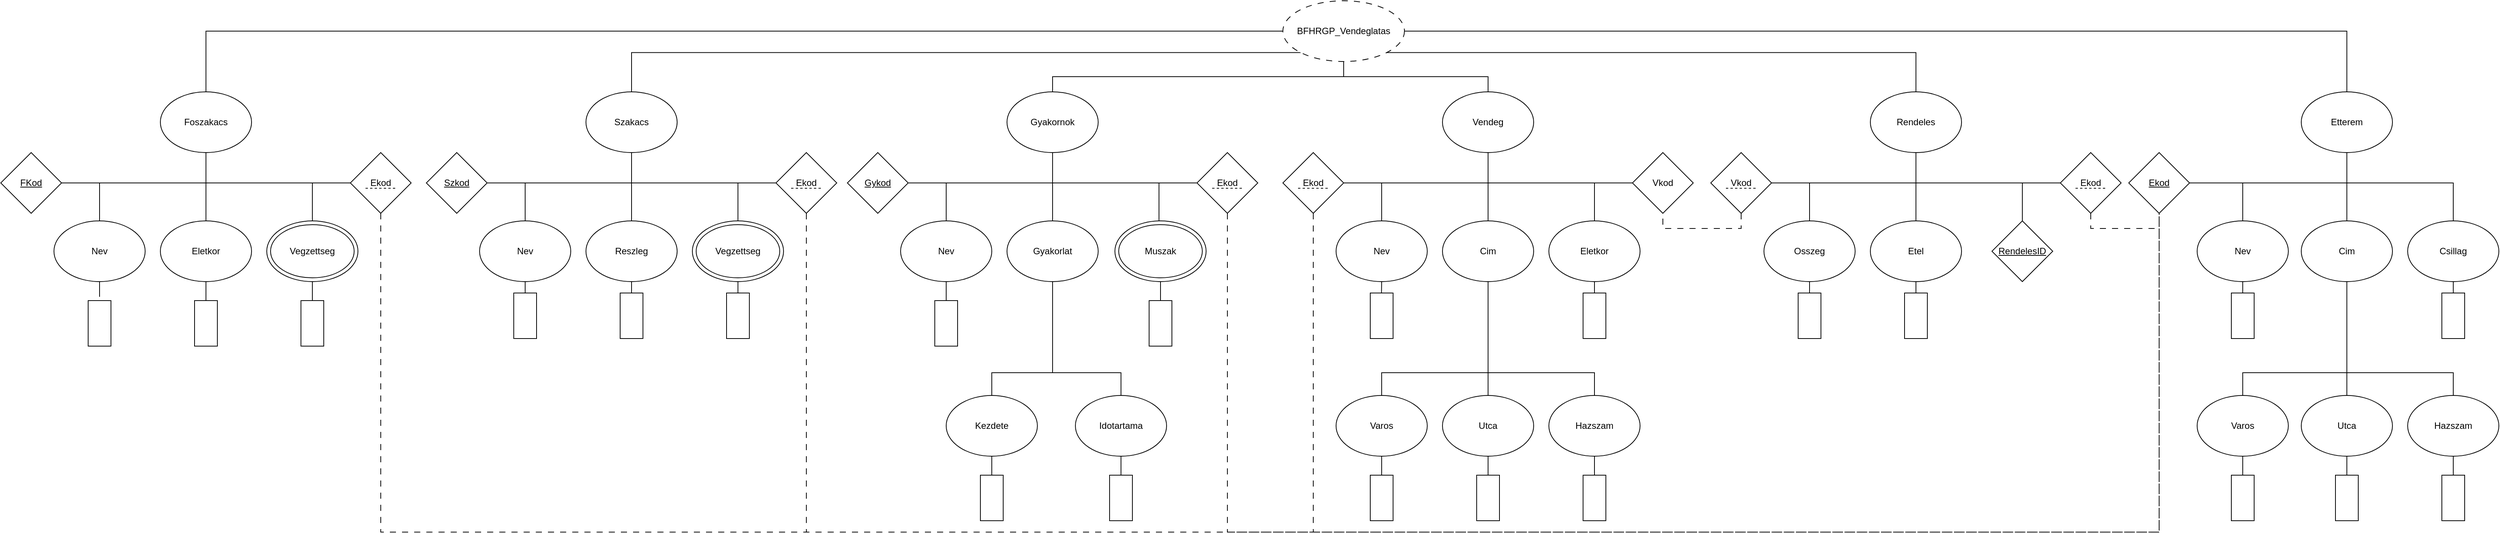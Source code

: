 <mxfile version="25.0.3">
  <diagram id="f2UXO2xLar-bVirUoMEp" name="1 oldal">
    <mxGraphModel dx="4841" dy="1733" grid="1" gridSize="10" guides="1" tooltips="1" connect="1" arrows="1" fold="1" page="1" pageScale="1" pageWidth="1654" pageHeight="1169" math="0" shadow="0">
      <root>
        <mxCell id="0" />
        <mxCell id="1" parent="0" />
        <mxCell id="OHI3aeWz9fbsmM-dwNHh-168" style="edgeStyle=orthogonalEdgeStyle;rounded=0;orthogonalLoop=1;jettySize=auto;html=1;exitX=0.5;exitY=1;exitDx=0;exitDy=0;endArrow=none;endFill=0;" edge="1" parent="1" source="d7mcfM8FSHpQIiMaC9-7-12" target="OHI3aeWz9fbsmM-dwNHh-163">
          <mxGeometry relative="1" as="geometry" />
        </mxCell>
        <mxCell id="d7mcfM8FSHpQIiMaC9-7-12" value="" style="ellipse;whiteSpace=wrap;html=1;" parent="1" vertex="1">
          <mxGeometry x="-590" y="310" width="120" height="80" as="geometry" />
        </mxCell>
        <mxCell id="OHI3aeWz9fbsmM-dwNHh-104" value="Vegzettseg" style="ellipse;whiteSpace=wrap;html=1;" vertex="1" parent="1">
          <mxGeometry x="-585" y="315" width="110" height="70" as="geometry" />
        </mxCell>
        <mxCell id="OHI3aeWz9fbsmM-dwNHh-6" style="edgeStyle=orthogonalEdgeStyle;rounded=0;orthogonalLoop=1;jettySize=auto;html=1;entryX=0.5;entryY=0;entryDx=0;entryDy=0;endArrow=none;endFill=0;exitX=0;exitY=0.5;exitDx=0;exitDy=0;" edge="1" parent="1" source="d7mcfM8FSHpQIiMaC9-7-1" target="d7mcfM8FSHpQIiMaC9-7-2">
          <mxGeometry relative="1" as="geometry">
            <mxPoint x="740" y="61" as="sourcePoint" />
          </mxGeometry>
        </mxCell>
        <mxCell id="OHI3aeWz9fbsmM-dwNHh-99" style="edgeStyle=orthogonalEdgeStyle;rounded=0;orthogonalLoop=1;jettySize=auto;html=1;exitX=0;exitY=1;exitDx=0;exitDy=0;entryX=0.5;entryY=0;entryDx=0;entryDy=0;endArrow=none;endFill=0;" edge="1" parent="1" source="d7mcfM8FSHpQIiMaC9-7-1" target="OHI3aeWz9fbsmM-dwNHh-35">
          <mxGeometry relative="1" as="geometry" />
        </mxCell>
        <mxCell id="OHI3aeWz9fbsmM-dwNHh-100" style="edgeStyle=orthogonalEdgeStyle;rounded=0;orthogonalLoop=1;jettySize=auto;html=1;exitX=0.5;exitY=1;exitDx=0;exitDy=0;entryX=0.5;entryY=0;entryDx=0;entryDy=0;endArrow=none;endFill=0;" edge="1" parent="1" source="d7mcfM8FSHpQIiMaC9-7-1" target="OHI3aeWz9fbsmM-dwNHh-48">
          <mxGeometry relative="1" as="geometry" />
        </mxCell>
        <mxCell id="OHI3aeWz9fbsmM-dwNHh-101" style="edgeStyle=orthogonalEdgeStyle;rounded=0;orthogonalLoop=1;jettySize=auto;html=1;exitX=0.5;exitY=1;exitDx=0;exitDy=0;entryX=0.5;entryY=0;entryDx=0;entryDy=0;endArrow=none;endFill=0;" edge="1" parent="1" source="d7mcfM8FSHpQIiMaC9-7-1" target="OHI3aeWz9fbsmM-dwNHh-66">
          <mxGeometry relative="1" as="geometry" />
        </mxCell>
        <mxCell id="OHI3aeWz9fbsmM-dwNHh-102" style="edgeStyle=orthogonalEdgeStyle;rounded=0;orthogonalLoop=1;jettySize=auto;html=1;exitX=1;exitY=1;exitDx=0;exitDy=0;entryX=0.5;entryY=0;entryDx=0;entryDy=0;endArrow=none;endFill=0;" edge="1" parent="1" source="d7mcfM8FSHpQIiMaC9-7-1" target="OHI3aeWz9fbsmM-dwNHh-82">
          <mxGeometry relative="1" as="geometry" />
        </mxCell>
        <mxCell id="OHI3aeWz9fbsmM-dwNHh-103" style="edgeStyle=orthogonalEdgeStyle;rounded=0;orthogonalLoop=1;jettySize=auto;html=1;exitX=1;exitY=0.5;exitDx=0;exitDy=0;entryX=0.5;entryY=0;entryDx=0;entryDy=0;endArrow=none;endFill=0;" edge="1" parent="1" source="d7mcfM8FSHpQIiMaC9-7-1" target="OHI3aeWz9fbsmM-dwNHh-13">
          <mxGeometry relative="1" as="geometry">
            <mxPoint x="2000" y="80" as="targetPoint" />
          </mxGeometry>
        </mxCell>
        <mxCell id="d7mcfM8FSHpQIiMaC9-7-1" value="BFHRGP_Vendeglatas" style="ellipse;whiteSpace=wrap;html=1;dashed=1;dashPattern=8 8;" parent="1" vertex="1">
          <mxGeometry x="747" y="20" width="160" height="80" as="geometry" />
        </mxCell>
        <mxCell id="OHI3aeWz9fbsmM-dwNHh-8" style="edgeStyle=orthogonalEdgeStyle;rounded=0;orthogonalLoop=1;jettySize=auto;html=1;exitX=0.5;exitY=1;exitDx=0;exitDy=0;entryX=1;entryY=0.5;entryDx=0;entryDy=0;endArrow=none;endFill=0;" edge="1" parent="1" source="d7mcfM8FSHpQIiMaC9-7-2" target="d7mcfM8FSHpQIiMaC9-7-9">
          <mxGeometry relative="1" as="geometry" />
        </mxCell>
        <mxCell id="OHI3aeWz9fbsmM-dwNHh-9" style="edgeStyle=orthogonalEdgeStyle;rounded=0;orthogonalLoop=1;jettySize=auto;html=1;exitX=0.5;exitY=1;exitDx=0;exitDy=0;entryX=0.5;entryY=0;entryDx=0;entryDy=0;endArrow=none;endFill=0;" edge="1" parent="1" source="d7mcfM8FSHpQIiMaC9-7-2" target="d7mcfM8FSHpQIiMaC9-7-10">
          <mxGeometry relative="1" as="geometry">
            <Array as="points">
              <mxPoint x="-670" y="260" />
              <mxPoint x="-810" y="260" />
            </Array>
          </mxGeometry>
        </mxCell>
        <mxCell id="OHI3aeWz9fbsmM-dwNHh-10" style="edgeStyle=orthogonalEdgeStyle;rounded=0;orthogonalLoop=1;jettySize=auto;html=1;exitX=0.5;exitY=1;exitDx=0;exitDy=0;entryX=0.5;entryY=0;entryDx=0;entryDy=0;endArrow=none;endFill=0;" edge="1" parent="1" source="d7mcfM8FSHpQIiMaC9-7-2" target="d7mcfM8FSHpQIiMaC9-7-11">
          <mxGeometry relative="1" as="geometry" />
        </mxCell>
        <mxCell id="OHI3aeWz9fbsmM-dwNHh-11" style="edgeStyle=orthogonalEdgeStyle;rounded=0;orthogonalLoop=1;jettySize=auto;html=1;exitX=0.5;exitY=1;exitDx=0;exitDy=0;entryX=0.5;entryY=0;entryDx=0;entryDy=0;endArrow=none;endFill=0;" edge="1" parent="1" source="d7mcfM8FSHpQIiMaC9-7-2" target="d7mcfM8FSHpQIiMaC9-7-12">
          <mxGeometry relative="1" as="geometry">
            <Array as="points">
              <mxPoint x="-670" y="260" />
              <mxPoint x="-530" y="260" />
            </Array>
          </mxGeometry>
        </mxCell>
        <mxCell id="OHI3aeWz9fbsmM-dwNHh-12" style="edgeStyle=orthogonalEdgeStyle;rounded=0;orthogonalLoop=1;jettySize=auto;html=1;exitX=0.5;exitY=1;exitDx=0;exitDy=0;entryX=0;entryY=0.5;entryDx=0;entryDy=0;endArrow=none;endFill=0;" edge="1" parent="1" source="d7mcfM8FSHpQIiMaC9-7-2" target="OHI3aeWz9fbsmM-dwNHh-4">
          <mxGeometry relative="1" as="geometry" />
        </mxCell>
        <mxCell id="d7mcfM8FSHpQIiMaC9-7-2" value="Foszakacs" style="ellipse;whiteSpace=wrap;html=1;" parent="1" vertex="1">
          <mxGeometry x="-730" y="140" width="120" height="80" as="geometry" />
        </mxCell>
        <mxCell id="d7mcfM8FSHpQIiMaC9-7-9" value="FKod" style="rhombus;whiteSpace=wrap;html=1;fontStyle=4" parent="1" vertex="1">
          <mxGeometry x="-940" y="220" width="80" height="80" as="geometry" />
        </mxCell>
        <mxCell id="OHI3aeWz9fbsmM-dwNHh-166" style="edgeStyle=orthogonalEdgeStyle;rounded=0;orthogonalLoop=1;jettySize=auto;html=1;exitX=0.5;exitY=1;exitDx=0;exitDy=0;endArrow=none;endFill=0;" edge="1" parent="1" source="d7mcfM8FSHpQIiMaC9-7-10">
          <mxGeometry relative="1" as="geometry">
            <mxPoint x="-810" y="410" as="targetPoint" />
          </mxGeometry>
        </mxCell>
        <mxCell id="d7mcfM8FSHpQIiMaC9-7-10" value="Nev" style="ellipse;whiteSpace=wrap;html=1;" parent="1" vertex="1">
          <mxGeometry x="-870" y="310" width="120" height="80" as="geometry" />
        </mxCell>
        <mxCell id="OHI3aeWz9fbsmM-dwNHh-167" style="edgeStyle=orthogonalEdgeStyle;rounded=0;orthogonalLoop=1;jettySize=auto;html=1;exitX=0.5;exitY=1;exitDx=0;exitDy=0;entryX=1;entryY=0.5;entryDx=0;entryDy=0;endArrow=none;endFill=0;" edge="1" parent="1" source="d7mcfM8FSHpQIiMaC9-7-11" target="OHI3aeWz9fbsmM-dwNHh-164">
          <mxGeometry relative="1" as="geometry" />
        </mxCell>
        <mxCell id="d7mcfM8FSHpQIiMaC9-7-11" value="Eletkor" style="ellipse;whiteSpace=wrap;html=1;" parent="1" vertex="1">
          <mxGeometry x="-730" y="310" width="120" height="80" as="geometry" />
        </mxCell>
        <mxCell id="OHI3aeWz9fbsmM-dwNHh-117" style="edgeStyle=orthogonalEdgeStyle;rounded=0;orthogonalLoop=1;jettySize=auto;html=1;exitX=0.5;exitY=1;exitDx=0;exitDy=0;entryX=0.5;entryY=1;entryDx=0;entryDy=0;dashed=1;dashPattern=8 8;endArrow=none;endFill=0;" edge="1" parent="1" source="OHI3aeWz9fbsmM-dwNHh-4" target="OHI3aeWz9fbsmM-dwNHh-14">
          <mxGeometry relative="1" as="geometry">
            <Array as="points">
              <mxPoint x="-440" y="720" />
              <mxPoint x="1900" y="720" />
            </Array>
          </mxGeometry>
        </mxCell>
        <mxCell id="OHI3aeWz9fbsmM-dwNHh-4" value="Ekod" style="rhombus;whiteSpace=wrap;html=1;fontStyle=0" vertex="1" parent="1">
          <mxGeometry x="-480" y="220" width="80" height="80" as="geometry" />
        </mxCell>
        <mxCell id="OHI3aeWz9fbsmM-dwNHh-5" value="" style="endArrow=none;dashed=1;html=1;rounded=0;" edge="1" parent="1">
          <mxGeometry width="50" height="50" relative="1" as="geometry">
            <mxPoint x="-460" y="267" as="sourcePoint" />
            <mxPoint x="-420" y="267" as="targetPoint" />
          </mxGeometry>
        </mxCell>
        <mxCell id="OHI3aeWz9fbsmM-dwNHh-21" style="edgeStyle=orthogonalEdgeStyle;rounded=0;orthogonalLoop=1;jettySize=auto;html=1;exitX=0.5;exitY=1;exitDx=0;exitDy=0;entryX=0.5;entryY=0;entryDx=0;entryDy=0;endArrow=none;endFill=0;" edge="1" parent="1" source="OHI3aeWz9fbsmM-dwNHh-13" target="OHI3aeWz9fbsmM-dwNHh-15">
          <mxGeometry relative="1" as="geometry">
            <Array as="points">
              <mxPoint x="2147" y="260" />
              <mxPoint x="2010" y="260" />
            </Array>
          </mxGeometry>
        </mxCell>
        <mxCell id="OHI3aeWz9fbsmM-dwNHh-22" style="edgeStyle=orthogonalEdgeStyle;rounded=0;orthogonalLoop=1;jettySize=auto;html=1;exitX=0.5;exitY=1;exitDx=0;exitDy=0;entryX=0.5;entryY=0;entryDx=0;entryDy=0;endArrow=none;endFill=0;" edge="1" parent="1" source="OHI3aeWz9fbsmM-dwNHh-13" target="OHI3aeWz9fbsmM-dwNHh-16">
          <mxGeometry relative="1" as="geometry" />
        </mxCell>
        <mxCell id="OHI3aeWz9fbsmM-dwNHh-23" style="edgeStyle=orthogonalEdgeStyle;rounded=0;orthogonalLoop=1;jettySize=auto;html=1;exitX=0.5;exitY=1;exitDx=0;exitDy=0;entryX=0.5;entryY=0;entryDx=0;entryDy=0;endArrow=none;endFill=0;" edge="1" parent="1" source="OHI3aeWz9fbsmM-dwNHh-13" target="OHI3aeWz9fbsmM-dwNHh-20">
          <mxGeometry relative="1" as="geometry">
            <Array as="points">
              <mxPoint x="2147" y="260" />
              <mxPoint x="2287" y="260" />
            </Array>
          </mxGeometry>
        </mxCell>
        <mxCell id="OHI3aeWz9fbsmM-dwNHh-24" style="edgeStyle=orthogonalEdgeStyle;rounded=0;orthogonalLoop=1;jettySize=auto;html=1;exitX=0.5;exitY=1;exitDx=0;exitDy=0;entryX=1;entryY=0.5;entryDx=0;entryDy=0;endArrow=none;endFill=0;" edge="1" parent="1" source="OHI3aeWz9fbsmM-dwNHh-13" target="OHI3aeWz9fbsmM-dwNHh-14">
          <mxGeometry relative="1" as="geometry" />
        </mxCell>
        <mxCell id="OHI3aeWz9fbsmM-dwNHh-13" value="Etterem" style="ellipse;whiteSpace=wrap;html=1;" vertex="1" parent="1">
          <mxGeometry x="2087" y="140" width="120" height="80" as="geometry" />
        </mxCell>
        <mxCell id="OHI3aeWz9fbsmM-dwNHh-14" value="&lt;u&gt;Ekod&lt;/u&gt;" style="rhombus;whiteSpace=wrap;html=1;fontStyle=0" vertex="1" parent="1">
          <mxGeometry x="1860" y="220" width="80" height="80" as="geometry" />
        </mxCell>
        <mxCell id="OHI3aeWz9fbsmM-dwNHh-127" style="edgeStyle=orthogonalEdgeStyle;rounded=0;orthogonalLoop=1;jettySize=auto;html=1;exitX=0.5;exitY=1;exitDx=0;exitDy=0;entryX=1;entryY=0.5;entryDx=0;entryDy=0;endArrow=none;endFill=0;" edge="1" parent="1" source="OHI3aeWz9fbsmM-dwNHh-15" target="OHI3aeWz9fbsmM-dwNHh-122">
          <mxGeometry relative="1" as="geometry" />
        </mxCell>
        <mxCell id="OHI3aeWz9fbsmM-dwNHh-15" value="Nev" style="ellipse;whiteSpace=wrap;html=1;" vertex="1" parent="1">
          <mxGeometry x="1950" y="310" width="120" height="80" as="geometry" />
        </mxCell>
        <mxCell id="OHI3aeWz9fbsmM-dwNHh-26" style="edgeStyle=orthogonalEdgeStyle;rounded=0;orthogonalLoop=1;jettySize=auto;html=1;exitX=0.5;exitY=1;exitDx=0;exitDy=0;entryX=0.5;entryY=0;entryDx=0;entryDy=0;endArrow=none;endFill=0;" edge="1" parent="1" source="OHI3aeWz9fbsmM-dwNHh-16" target="OHI3aeWz9fbsmM-dwNHh-17">
          <mxGeometry relative="1" as="geometry">
            <mxPoint x="2147" y="445" as="sourcePoint" />
            <Array as="points">
              <mxPoint x="2147" y="510" />
              <mxPoint x="2010" y="510" />
            </Array>
          </mxGeometry>
        </mxCell>
        <mxCell id="OHI3aeWz9fbsmM-dwNHh-27" style="edgeStyle=orthogonalEdgeStyle;rounded=0;orthogonalLoop=1;jettySize=auto;html=1;exitX=0.5;exitY=1;exitDx=0;exitDy=0;entryX=0.5;entryY=0;entryDx=0;entryDy=0;endArrow=none;endFill=0;" edge="1" parent="1" source="OHI3aeWz9fbsmM-dwNHh-16" target="OHI3aeWz9fbsmM-dwNHh-19">
          <mxGeometry relative="1" as="geometry">
            <mxPoint x="2147" y="445" as="sourcePoint" />
          </mxGeometry>
        </mxCell>
        <mxCell id="OHI3aeWz9fbsmM-dwNHh-28" style="edgeStyle=orthogonalEdgeStyle;rounded=0;orthogonalLoop=1;jettySize=auto;html=1;entryX=0.5;entryY=0;entryDx=0;entryDy=0;endArrow=none;endFill=0;exitX=0.5;exitY=1;exitDx=0;exitDy=0;" edge="1" parent="1" source="OHI3aeWz9fbsmM-dwNHh-16" target="OHI3aeWz9fbsmM-dwNHh-18">
          <mxGeometry relative="1" as="geometry">
            <mxPoint x="2190" y="430" as="sourcePoint" />
            <Array as="points">
              <mxPoint x="2147" y="510" />
              <mxPoint x="2287" y="510" />
            </Array>
          </mxGeometry>
        </mxCell>
        <mxCell id="OHI3aeWz9fbsmM-dwNHh-16" value="Cim" style="ellipse;whiteSpace=wrap;html=1;" vertex="1" parent="1">
          <mxGeometry x="2087" y="310" width="120" height="80" as="geometry" />
        </mxCell>
        <mxCell id="OHI3aeWz9fbsmM-dwNHh-129" style="edgeStyle=orthogonalEdgeStyle;rounded=0;orthogonalLoop=1;jettySize=auto;html=1;exitX=0.5;exitY=1;exitDx=0;exitDy=0;entryX=1;entryY=0.5;entryDx=0;entryDy=0;endArrow=none;endFill=0;" edge="1" parent="1" source="OHI3aeWz9fbsmM-dwNHh-17" target="OHI3aeWz9fbsmM-dwNHh-123">
          <mxGeometry relative="1" as="geometry" />
        </mxCell>
        <mxCell id="OHI3aeWz9fbsmM-dwNHh-17" value="Varos" style="ellipse;whiteSpace=wrap;html=1;" vertex="1" parent="1">
          <mxGeometry x="1950" y="540" width="120" height="80" as="geometry" />
        </mxCell>
        <mxCell id="OHI3aeWz9fbsmM-dwNHh-131" style="edgeStyle=orthogonalEdgeStyle;rounded=0;orthogonalLoop=1;jettySize=auto;html=1;exitX=0.5;exitY=1;exitDx=0;exitDy=0;entryX=1;entryY=0.5;entryDx=0;entryDy=0;endArrow=none;endFill=0;" edge="1" parent="1" source="OHI3aeWz9fbsmM-dwNHh-18" target="OHI3aeWz9fbsmM-dwNHh-125">
          <mxGeometry relative="1" as="geometry" />
        </mxCell>
        <mxCell id="OHI3aeWz9fbsmM-dwNHh-18" value="Hazszam" style="ellipse;whiteSpace=wrap;html=1;" vertex="1" parent="1">
          <mxGeometry x="2227" y="540" width="120" height="80" as="geometry" />
        </mxCell>
        <mxCell id="OHI3aeWz9fbsmM-dwNHh-130" style="edgeStyle=orthogonalEdgeStyle;rounded=0;orthogonalLoop=1;jettySize=auto;html=1;exitX=0.5;exitY=1;exitDx=0;exitDy=0;entryX=1;entryY=0.5;entryDx=0;entryDy=0;endArrow=none;endFill=0;" edge="1" parent="1" source="OHI3aeWz9fbsmM-dwNHh-19" target="OHI3aeWz9fbsmM-dwNHh-124">
          <mxGeometry relative="1" as="geometry" />
        </mxCell>
        <mxCell id="OHI3aeWz9fbsmM-dwNHh-19" value="Utca" style="ellipse;whiteSpace=wrap;html=1;" vertex="1" parent="1">
          <mxGeometry x="2087" y="540" width="120" height="80" as="geometry" />
        </mxCell>
        <mxCell id="OHI3aeWz9fbsmM-dwNHh-128" style="edgeStyle=orthogonalEdgeStyle;rounded=0;orthogonalLoop=1;jettySize=auto;html=1;exitX=0.5;exitY=1;exitDx=0;exitDy=0;entryX=1;entryY=0.5;entryDx=0;entryDy=0;endArrow=none;endFill=0;" edge="1" parent="1" source="OHI3aeWz9fbsmM-dwNHh-20" target="OHI3aeWz9fbsmM-dwNHh-126">
          <mxGeometry relative="1" as="geometry" />
        </mxCell>
        <mxCell id="OHI3aeWz9fbsmM-dwNHh-20" value="Csillag" style="ellipse;whiteSpace=wrap;html=1;" vertex="1" parent="1">
          <mxGeometry x="2227" y="310" width="120" height="80" as="geometry" />
        </mxCell>
        <mxCell id="OHI3aeWz9fbsmM-dwNHh-30" style="edgeStyle=orthogonalEdgeStyle;rounded=0;orthogonalLoop=1;jettySize=auto;html=1;exitX=0.5;exitY=1;exitDx=0;exitDy=0;entryX=1;entryY=0.5;entryDx=0;entryDy=0;endArrow=none;endFill=0;" edge="1" parent="1" source="OHI3aeWz9fbsmM-dwNHh-35" target="OHI3aeWz9fbsmM-dwNHh-36">
          <mxGeometry relative="1" as="geometry" />
        </mxCell>
        <mxCell id="OHI3aeWz9fbsmM-dwNHh-31" style="edgeStyle=orthogonalEdgeStyle;rounded=0;orthogonalLoop=1;jettySize=auto;html=1;exitX=0.5;exitY=1;exitDx=0;exitDy=0;entryX=0.5;entryY=0;entryDx=0;entryDy=0;endArrow=none;endFill=0;" edge="1" parent="1" source="OHI3aeWz9fbsmM-dwNHh-35" target="OHI3aeWz9fbsmM-dwNHh-37">
          <mxGeometry relative="1" as="geometry">
            <Array as="points">
              <mxPoint x="-110" y="260" />
              <mxPoint x="-250" y="260" />
            </Array>
          </mxGeometry>
        </mxCell>
        <mxCell id="OHI3aeWz9fbsmM-dwNHh-32" style="edgeStyle=orthogonalEdgeStyle;rounded=0;orthogonalLoop=1;jettySize=auto;html=1;exitX=0.5;exitY=1;exitDx=0;exitDy=0;entryX=0.5;entryY=0;entryDx=0;entryDy=0;endArrow=none;endFill=0;" edge="1" parent="1" source="OHI3aeWz9fbsmM-dwNHh-35" target="OHI3aeWz9fbsmM-dwNHh-38">
          <mxGeometry relative="1" as="geometry" />
        </mxCell>
        <mxCell id="OHI3aeWz9fbsmM-dwNHh-33" style="edgeStyle=orthogonalEdgeStyle;rounded=0;orthogonalLoop=1;jettySize=auto;html=1;exitX=0.5;exitY=1;exitDx=0;exitDy=0;entryX=0.5;entryY=0;entryDx=0;entryDy=0;endArrow=none;endFill=0;" edge="1" parent="1" source="OHI3aeWz9fbsmM-dwNHh-35">
          <mxGeometry relative="1" as="geometry">
            <Array as="points">
              <mxPoint x="-110" y="260" />
              <mxPoint x="30" y="260" />
            </Array>
            <mxPoint x="30" y="310" as="targetPoint" />
          </mxGeometry>
        </mxCell>
        <mxCell id="OHI3aeWz9fbsmM-dwNHh-34" style="edgeStyle=orthogonalEdgeStyle;rounded=0;orthogonalLoop=1;jettySize=auto;html=1;exitX=0.5;exitY=1;exitDx=0;exitDy=0;entryX=0;entryY=0.5;entryDx=0;entryDy=0;endArrow=none;endFill=0;" edge="1" parent="1" source="OHI3aeWz9fbsmM-dwNHh-35" target="OHI3aeWz9fbsmM-dwNHh-40">
          <mxGeometry relative="1" as="geometry" />
        </mxCell>
        <mxCell id="OHI3aeWz9fbsmM-dwNHh-35" value="Szakacs" style="ellipse;whiteSpace=wrap;html=1;" vertex="1" parent="1">
          <mxGeometry x="-170" y="140" width="120" height="80" as="geometry" />
        </mxCell>
        <mxCell id="OHI3aeWz9fbsmM-dwNHh-36" value="Szkod" style="rhombus;whiteSpace=wrap;html=1;fontStyle=4" vertex="1" parent="1">
          <mxGeometry x="-380" y="220" width="80" height="80" as="geometry" />
        </mxCell>
        <mxCell id="OHI3aeWz9fbsmM-dwNHh-161" style="edgeStyle=orthogonalEdgeStyle;rounded=0;orthogonalLoop=1;jettySize=auto;html=1;exitX=0.5;exitY=1;exitDx=0;exitDy=0;entryX=1;entryY=0.5;entryDx=0;entryDy=0;endArrow=none;endFill=0;" edge="1" parent="1" source="OHI3aeWz9fbsmM-dwNHh-37" target="OHI3aeWz9fbsmM-dwNHh-159">
          <mxGeometry relative="1" as="geometry" />
        </mxCell>
        <mxCell id="OHI3aeWz9fbsmM-dwNHh-37" value="Nev" style="ellipse;whiteSpace=wrap;html=1;" vertex="1" parent="1">
          <mxGeometry x="-310" y="310" width="120" height="80" as="geometry" />
        </mxCell>
        <mxCell id="OHI3aeWz9fbsmM-dwNHh-160" style="edgeStyle=orthogonalEdgeStyle;rounded=0;orthogonalLoop=1;jettySize=auto;html=1;exitX=0.5;exitY=1;exitDx=0;exitDy=0;entryX=1;entryY=0.5;entryDx=0;entryDy=0;endArrow=none;endFill=0;" edge="1" parent="1" source="OHI3aeWz9fbsmM-dwNHh-38" target="OHI3aeWz9fbsmM-dwNHh-158">
          <mxGeometry relative="1" as="geometry" />
        </mxCell>
        <mxCell id="OHI3aeWz9fbsmM-dwNHh-38" value="Reszleg" style="ellipse;whiteSpace=wrap;html=1;" vertex="1" parent="1">
          <mxGeometry x="-170" y="310" width="120" height="80" as="geometry" />
        </mxCell>
        <mxCell id="OHI3aeWz9fbsmM-dwNHh-118" style="edgeStyle=orthogonalEdgeStyle;rounded=0;orthogonalLoop=1;jettySize=auto;html=1;exitX=0.5;exitY=1;exitDx=0;exitDy=0;entryX=0.5;entryY=1;entryDx=0;entryDy=0;dashed=1;dashPattern=8 8;endArrow=none;endFill=0;" edge="1" parent="1" source="OHI3aeWz9fbsmM-dwNHh-40" target="OHI3aeWz9fbsmM-dwNHh-14">
          <mxGeometry relative="1" as="geometry">
            <Array as="points">
              <mxPoint x="120" y="720" />
              <mxPoint x="1900" y="720" />
            </Array>
          </mxGeometry>
        </mxCell>
        <mxCell id="OHI3aeWz9fbsmM-dwNHh-40" value="Ekod" style="rhombus;whiteSpace=wrap;html=1;fontStyle=0" vertex="1" parent="1">
          <mxGeometry x="80" y="220" width="80" height="80" as="geometry" />
        </mxCell>
        <mxCell id="OHI3aeWz9fbsmM-dwNHh-41" value="" style="endArrow=none;dashed=1;html=1;rounded=0;" edge="1" parent="1">
          <mxGeometry width="50" height="50" relative="1" as="geometry">
            <mxPoint x="100" y="267" as="sourcePoint" />
            <mxPoint x="140" y="267" as="targetPoint" />
          </mxGeometry>
        </mxCell>
        <mxCell id="OHI3aeWz9fbsmM-dwNHh-43" style="edgeStyle=orthogonalEdgeStyle;rounded=0;orthogonalLoop=1;jettySize=auto;html=1;exitX=0.5;exitY=1;exitDx=0;exitDy=0;entryX=1;entryY=0.5;entryDx=0;entryDy=0;endArrow=none;endFill=0;" edge="1" parent="1" source="OHI3aeWz9fbsmM-dwNHh-48" target="OHI3aeWz9fbsmM-dwNHh-49">
          <mxGeometry relative="1" as="geometry" />
        </mxCell>
        <mxCell id="OHI3aeWz9fbsmM-dwNHh-44" style="edgeStyle=orthogonalEdgeStyle;rounded=0;orthogonalLoop=1;jettySize=auto;html=1;exitX=0.5;exitY=1;exitDx=0;exitDy=0;entryX=0.5;entryY=0;entryDx=0;entryDy=0;endArrow=none;endFill=0;" edge="1" parent="1" source="OHI3aeWz9fbsmM-dwNHh-48" target="OHI3aeWz9fbsmM-dwNHh-50">
          <mxGeometry relative="1" as="geometry">
            <Array as="points">
              <mxPoint x="444" y="260" />
              <mxPoint x="304" y="260" />
            </Array>
          </mxGeometry>
        </mxCell>
        <mxCell id="OHI3aeWz9fbsmM-dwNHh-45" style="edgeStyle=orthogonalEdgeStyle;rounded=0;orthogonalLoop=1;jettySize=auto;html=1;exitX=0.5;exitY=1;exitDx=0;exitDy=0;entryX=0.5;entryY=0;entryDx=0;entryDy=0;endArrow=none;endFill=0;" edge="1" parent="1" source="OHI3aeWz9fbsmM-dwNHh-48" target="OHI3aeWz9fbsmM-dwNHh-51">
          <mxGeometry relative="1" as="geometry" />
        </mxCell>
        <mxCell id="OHI3aeWz9fbsmM-dwNHh-46" style="edgeStyle=orthogonalEdgeStyle;rounded=0;orthogonalLoop=1;jettySize=auto;html=1;exitX=0.5;exitY=1;exitDx=0;exitDy=0;entryX=0.5;entryY=0;entryDx=0;entryDy=0;endArrow=none;endFill=0;" edge="1" parent="1" source="OHI3aeWz9fbsmM-dwNHh-48" target="OHI3aeWz9fbsmM-dwNHh-107">
          <mxGeometry relative="1" as="geometry">
            <Array as="points">
              <mxPoint x="444" y="260" />
              <mxPoint x="584" y="260" />
              <mxPoint x="584" y="310" />
            </Array>
            <mxPoint x="584" y="310" as="targetPoint" />
          </mxGeometry>
        </mxCell>
        <mxCell id="OHI3aeWz9fbsmM-dwNHh-47" style="edgeStyle=orthogonalEdgeStyle;rounded=0;orthogonalLoop=1;jettySize=auto;html=1;exitX=0.5;exitY=1;exitDx=0;exitDy=0;entryX=0;entryY=0.5;entryDx=0;entryDy=0;endArrow=none;endFill=0;" edge="1" parent="1" source="OHI3aeWz9fbsmM-dwNHh-48" target="OHI3aeWz9fbsmM-dwNHh-53">
          <mxGeometry relative="1" as="geometry" />
        </mxCell>
        <mxCell id="OHI3aeWz9fbsmM-dwNHh-48" value="Gyakornok" style="ellipse;whiteSpace=wrap;html=1;" vertex="1" parent="1">
          <mxGeometry x="384" y="140" width="120" height="80" as="geometry" />
        </mxCell>
        <mxCell id="OHI3aeWz9fbsmM-dwNHh-49" value="Gykod" style="rhombus;whiteSpace=wrap;html=1;fontStyle=4" vertex="1" parent="1">
          <mxGeometry x="174" y="220" width="80" height="80" as="geometry" />
        </mxCell>
        <mxCell id="OHI3aeWz9fbsmM-dwNHh-156" style="edgeStyle=orthogonalEdgeStyle;rounded=0;orthogonalLoop=1;jettySize=auto;html=1;exitX=0.5;exitY=1;exitDx=0;exitDy=0;entryX=1;entryY=0.5;entryDx=0;entryDy=0;endArrow=none;endFill=0;" edge="1" parent="1" source="OHI3aeWz9fbsmM-dwNHh-50" target="OHI3aeWz9fbsmM-dwNHh-150">
          <mxGeometry relative="1" as="geometry" />
        </mxCell>
        <mxCell id="OHI3aeWz9fbsmM-dwNHh-50" value="Nev" style="ellipse;whiteSpace=wrap;html=1;" vertex="1" parent="1">
          <mxGeometry x="244" y="310" width="120" height="80" as="geometry" />
        </mxCell>
        <mxCell id="OHI3aeWz9fbsmM-dwNHh-58" style="edgeStyle=orthogonalEdgeStyle;rounded=0;orthogonalLoop=1;jettySize=auto;html=1;exitX=0.5;exitY=1;exitDx=0;exitDy=0;entryX=0.5;entryY=0;entryDx=0;entryDy=0;endArrow=none;endFill=0;" edge="1" parent="1" source="OHI3aeWz9fbsmM-dwNHh-51" target="OHI3aeWz9fbsmM-dwNHh-55">
          <mxGeometry relative="1" as="geometry">
            <Array as="points">
              <mxPoint x="444" y="510" />
              <mxPoint x="364" y="510" />
            </Array>
          </mxGeometry>
        </mxCell>
        <mxCell id="OHI3aeWz9fbsmM-dwNHh-59" style="edgeStyle=orthogonalEdgeStyle;rounded=0;orthogonalLoop=1;jettySize=auto;html=1;exitX=0.5;exitY=1;exitDx=0;exitDy=0;entryX=0.5;entryY=0;entryDx=0;entryDy=0;endArrow=none;endFill=0;" edge="1" parent="1" source="OHI3aeWz9fbsmM-dwNHh-51" target="OHI3aeWz9fbsmM-dwNHh-57">
          <mxGeometry relative="1" as="geometry">
            <Array as="points">
              <mxPoint x="444" y="510" />
              <mxPoint x="534" y="510" />
            </Array>
          </mxGeometry>
        </mxCell>
        <mxCell id="OHI3aeWz9fbsmM-dwNHh-51" value="Gyakorlat" style="ellipse;whiteSpace=wrap;html=1;" vertex="1" parent="1">
          <mxGeometry x="384" y="310" width="120" height="80" as="geometry" />
        </mxCell>
        <mxCell id="OHI3aeWz9fbsmM-dwNHh-119" style="edgeStyle=orthogonalEdgeStyle;rounded=0;orthogonalLoop=1;jettySize=auto;html=1;exitX=0.5;exitY=1;exitDx=0;exitDy=0;dashed=1;dashPattern=8 8;endArrow=none;endFill=0;entryX=0.5;entryY=1;entryDx=0;entryDy=0;" edge="1" parent="1" source="OHI3aeWz9fbsmM-dwNHh-53" target="OHI3aeWz9fbsmM-dwNHh-14">
          <mxGeometry relative="1" as="geometry">
            <mxPoint x="1900" y="300" as="targetPoint" />
            <Array as="points">
              <mxPoint x="674" y="720" />
              <mxPoint x="1900" y="720" />
            </Array>
          </mxGeometry>
        </mxCell>
        <mxCell id="OHI3aeWz9fbsmM-dwNHh-53" value="Ekod" style="rhombus;whiteSpace=wrap;html=1;fontStyle=0" vertex="1" parent="1">
          <mxGeometry x="634" y="220" width="80" height="80" as="geometry" />
        </mxCell>
        <mxCell id="OHI3aeWz9fbsmM-dwNHh-54" value="" style="endArrow=none;dashed=1;html=1;rounded=0;" edge="1" parent="1">
          <mxGeometry width="50" height="50" relative="1" as="geometry">
            <mxPoint x="654" y="267" as="sourcePoint" />
            <mxPoint x="694" y="267" as="targetPoint" />
          </mxGeometry>
        </mxCell>
        <mxCell id="OHI3aeWz9fbsmM-dwNHh-153" style="edgeStyle=orthogonalEdgeStyle;rounded=0;orthogonalLoop=1;jettySize=auto;html=1;exitX=0.5;exitY=1;exitDx=0;exitDy=0;entryX=1;entryY=0.5;entryDx=0;entryDy=0;endArrow=none;endFill=0;" edge="1" parent="1" source="OHI3aeWz9fbsmM-dwNHh-55" target="OHI3aeWz9fbsmM-dwNHh-151">
          <mxGeometry relative="1" as="geometry" />
        </mxCell>
        <mxCell id="OHI3aeWz9fbsmM-dwNHh-55" value="Kezdete" style="ellipse;whiteSpace=wrap;html=1;" vertex="1" parent="1">
          <mxGeometry x="304" y="540" width="120" height="80" as="geometry" />
        </mxCell>
        <mxCell id="OHI3aeWz9fbsmM-dwNHh-154" style="edgeStyle=orthogonalEdgeStyle;rounded=0;orthogonalLoop=1;jettySize=auto;html=1;exitX=0.5;exitY=1;exitDx=0;exitDy=0;entryX=1;entryY=0.5;entryDx=0;entryDy=0;endArrow=none;endFill=0;" edge="1" parent="1" source="OHI3aeWz9fbsmM-dwNHh-57" target="OHI3aeWz9fbsmM-dwNHh-152">
          <mxGeometry relative="1" as="geometry" />
        </mxCell>
        <mxCell id="OHI3aeWz9fbsmM-dwNHh-57" value="Idotartama" style="ellipse;whiteSpace=wrap;html=1;" vertex="1" parent="1">
          <mxGeometry x="474" y="540" width="120" height="80" as="geometry" />
        </mxCell>
        <mxCell id="OHI3aeWz9fbsmM-dwNHh-61" style="edgeStyle=orthogonalEdgeStyle;rounded=0;orthogonalLoop=1;jettySize=auto;html=1;exitX=0.5;exitY=1;exitDx=0;exitDy=0;entryX=1;entryY=0.5;entryDx=0;entryDy=0;endArrow=none;endFill=0;" edge="1" parent="1" source="OHI3aeWz9fbsmM-dwNHh-66">
          <mxGeometry relative="1" as="geometry">
            <mxPoint x="827" y="260" as="targetPoint" />
            <Array as="points">
              <mxPoint x="1017" y="260" />
            </Array>
          </mxGeometry>
        </mxCell>
        <mxCell id="OHI3aeWz9fbsmM-dwNHh-62" style="edgeStyle=orthogonalEdgeStyle;rounded=0;orthogonalLoop=1;jettySize=auto;html=1;exitX=0.5;exitY=1;exitDx=0;exitDy=0;entryX=0.5;entryY=0;entryDx=0;entryDy=0;endArrow=none;endFill=0;" edge="1" parent="1" source="OHI3aeWz9fbsmM-dwNHh-66" target="OHI3aeWz9fbsmM-dwNHh-68">
          <mxGeometry relative="1" as="geometry">
            <Array as="points">
              <mxPoint x="1017" y="260" />
              <mxPoint x="877" y="260" />
            </Array>
          </mxGeometry>
        </mxCell>
        <mxCell id="OHI3aeWz9fbsmM-dwNHh-63" style="edgeStyle=orthogonalEdgeStyle;rounded=0;orthogonalLoop=1;jettySize=auto;html=1;exitX=0.5;exitY=1;exitDx=0;exitDy=0;entryX=0.5;entryY=0;entryDx=0;entryDy=0;endArrow=none;endFill=0;" edge="1" parent="1" source="OHI3aeWz9fbsmM-dwNHh-66" target="OHI3aeWz9fbsmM-dwNHh-71">
          <mxGeometry relative="1" as="geometry" />
        </mxCell>
        <mxCell id="OHI3aeWz9fbsmM-dwNHh-64" style="edgeStyle=orthogonalEdgeStyle;rounded=0;orthogonalLoop=1;jettySize=auto;html=1;exitX=0.5;exitY=1;exitDx=0;exitDy=0;entryX=0.5;entryY=0;entryDx=0;entryDy=0;endArrow=none;endFill=0;" edge="1" parent="1" source="OHI3aeWz9fbsmM-dwNHh-66" target="OHI3aeWz9fbsmM-dwNHh-72">
          <mxGeometry relative="1" as="geometry">
            <Array as="points">
              <mxPoint x="1017" y="260" />
              <mxPoint x="1157" y="260" />
            </Array>
          </mxGeometry>
        </mxCell>
        <mxCell id="OHI3aeWz9fbsmM-dwNHh-65" style="edgeStyle=orthogonalEdgeStyle;rounded=0;orthogonalLoop=1;jettySize=auto;html=1;exitX=0.5;exitY=1;exitDx=0;exitDy=0;entryX=0;entryY=0.5;entryDx=0;entryDy=0;endArrow=none;endFill=0;" edge="1" parent="1" source="OHI3aeWz9fbsmM-dwNHh-66" target="OHI3aeWz9fbsmM-dwNHh-73">
          <mxGeometry relative="1" as="geometry" />
        </mxCell>
        <mxCell id="OHI3aeWz9fbsmM-dwNHh-66" value="Vendeg" style="ellipse;whiteSpace=wrap;html=1;" vertex="1" parent="1">
          <mxGeometry x="957" y="140" width="120" height="80" as="geometry" />
        </mxCell>
        <mxCell id="OHI3aeWz9fbsmM-dwNHh-142" style="edgeStyle=orthogonalEdgeStyle;rounded=0;orthogonalLoop=1;jettySize=auto;html=1;exitX=0.5;exitY=1;exitDx=0;exitDy=0;endArrow=none;endFill=0;entryX=0.917;entryY=0.489;entryDx=0;entryDy=0;entryPerimeter=0;" edge="1" parent="1" source="OHI3aeWz9fbsmM-dwNHh-68" target="OHI3aeWz9fbsmM-dwNHh-136">
          <mxGeometry relative="1" as="geometry">
            <mxPoint x="876.667" y="400" as="targetPoint" />
          </mxGeometry>
        </mxCell>
        <mxCell id="OHI3aeWz9fbsmM-dwNHh-68" value="Nev" style="ellipse;whiteSpace=wrap;html=1;" vertex="1" parent="1">
          <mxGeometry x="817" y="310" width="120" height="80" as="geometry" />
        </mxCell>
        <mxCell id="OHI3aeWz9fbsmM-dwNHh-69" style="edgeStyle=orthogonalEdgeStyle;rounded=0;orthogonalLoop=1;jettySize=auto;html=1;exitX=0.5;exitY=1;exitDx=0;exitDy=0;entryX=0.5;entryY=0;entryDx=0;entryDy=0;endArrow=none;endFill=0;" edge="1" parent="1" source="OHI3aeWz9fbsmM-dwNHh-71" target="OHI3aeWz9fbsmM-dwNHh-75">
          <mxGeometry relative="1" as="geometry">
            <Array as="points">
              <mxPoint x="1017" y="510" />
              <mxPoint x="877" y="510" />
            </Array>
          </mxGeometry>
        </mxCell>
        <mxCell id="OHI3aeWz9fbsmM-dwNHh-70" style="edgeStyle=orthogonalEdgeStyle;rounded=0;orthogonalLoop=1;jettySize=auto;html=1;exitX=0.5;exitY=1;exitDx=0;exitDy=0;entryX=0.5;entryY=0;entryDx=0;entryDy=0;endArrow=none;endFill=0;" edge="1" parent="1" source="OHI3aeWz9fbsmM-dwNHh-71" target="OHI3aeWz9fbsmM-dwNHh-76">
          <mxGeometry relative="1" as="geometry">
            <Array as="points">
              <mxPoint x="1017" y="510" />
              <mxPoint x="1157" y="510" />
            </Array>
          </mxGeometry>
        </mxCell>
        <mxCell id="OHI3aeWz9fbsmM-dwNHh-98" style="edgeStyle=orthogonalEdgeStyle;rounded=0;orthogonalLoop=1;jettySize=auto;html=1;exitX=0.5;exitY=1;exitDx=0;exitDy=0;entryX=0.5;entryY=0;entryDx=0;entryDy=0;endArrow=none;endFill=0;" edge="1" parent="1" source="OHI3aeWz9fbsmM-dwNHh-71" target="OHI3aeWz9fbsmM-dwNHh-97">
          <mxGeometry relative="1" as="geometry" />
        </mxCell>
        <mxCell id="OHI3aeWz9fbsmM-dwNHh-71" value="Cim" style="ellipse;whiteSpace=wrap;html=1;" vertex="1" parent="1">
          <mxGeometry x="957" y="310" width="120" height="80" as="geometry" />
        </mxCell>
        <mxCell id="OHI3aeWz9fbsmM-dwNHh-143" style="edgeStyle=orthogonalEdgeStyle;rounded=0;orthogonalLoop=1;jettySize=auto;html=1;exitX=0.5;exitY=1;exitDx=0;exitDy=0;entryX=1;entryY=0.5;entryDx=0;entryDy=0;endArrow=none;endFill=0;" edge="1" parent="1" source="OHI3aeWz9fbsmM-dwNHh-72" target="OHI3aeWz9fbsmM-dwNHh-137">
          <mxGeometry relative="1" as="geometry" />
        </mxCell>
        <mxCell id="OHI3aeWz9fbsmM-dwNHh-72" value="Eletkor" style="ellipse;whiteSpace=wrap;html=1;" vertex="1" parent="1">
          <mxGeometry x="1097" y="310" width="120" height="80" as="geometry" />
        </mxCell>
        <mxCell id="OHI3aeWz9fbsmM-dwNHh-73" value="Vkod" style="rhombus;whiteSpace=wrap;html=1;fontStyle=0" vertex="1" parent="1">
          <mxGeometry x="1207" y="220" width="80" height="80" as="geometry" />
        </mxCell>
        <mxCell id="OHI3aeWz9fbsmM-dwNHh-141" style="edgeStyle=orthogonalEdgeStyle;rounded=0;orthogonalLoop=1;jettySize=auto;html=1;exitX=0.5;exitY=1;exitDx=0;exitDy=0;entryX=1;entryY=0.5;entryDx=0;entryDy=0;endArrow=none;endFill=0;" edge="1" parent="1" source="OHI3aeWz9fbsmM-dwNHh-75" target="OHI3aeWz9fbsmM-dwNHh-138">
          <mxGeometry relative="1" as="geometry" />
        </mxCell>
        <mxCell id="OHI3aeWz9fbsmM-dwNHh-75" value="Varos" style="ellipse;whiteSpace=wrap;html=1;" vertex="1" parent="1">
          <mxGeometry x="817" y="540" width="120" height="80" as="geometry" />
        </mxCell>
        <mxCell id="OHI3aeWz9fbsmM-dwNHh-145" style="edgeStyle=orthogonalEdgeStyle;rounded=0;orthogonalLoop=1;jettySize=auto;html=1;exitX=0.5;exitY=1;exitDx=0;exitDy=0;entryX=1;entryY=0.5;entryDx=0;entryDy=0;endArrow=none;endFill=0;" edge="1" parent="1" source="OHI3aeWz9fbsmM-dwNHh-76" target="OHI3aeWz9fbsmM-dwNHh-140">
          <mxGeometry relative="1" as="geometry" />
        </mxCell>
        <mxCell id="OHI3aeWz9fbsmM-dwNHh-76" value="Hazszam" style="ellipse;whiteSpace=wrap;html=1;" vertex="1" parent="1">
          <mxGeometry x="1097" y="540" width="120" height="80" as="geometry" />
        </mxCell>
        <mxCell id="OHI3aeWz9fbsmM-dwNHh-77" style="edgeStyle=orthogonalEdgeStyle;rounded=0;orthogonalLoop=1;jettySize=auto;html=1;exitX=0.5;exitY=1;exitDx=0;exitDy=0;entryX=1;entryY=0.5;entryDx=0;entryDy=0;endArrow=none;endFill=0;" edge="1" parent="1" source="OHI3aeWz9fbsmM-dwNHh-82">
          <mxGeometry relative="1" as="geometry">
            <mxPoint x="1390" y="260" as="targetPoint" />
            <Array as="points">
              <mxPoint x="1580" y="260" />
            </Array>
          </mxGeometry>
        </mxCell>
        <mxCell id="OHI3aeWz9fbsmM-dwNHh-78" style="edgeStyle=orthogonalEdgeStyle;rounded=0;orthogonalLoop=1;jettySize=auto;html=1;exitX=0.5;exitY=1;exitDx=0;exitDy=0;entryX=0.5;entryY=0;entryDx=0;entryDy=0;endArrow=none;endFill=0;" edge="1" parent="1" source="OHI3aeWz9fbsmM-dwNHh-82" target="OHI3aeWz9fbsmM-dwNHh-84">
          <mxGeometry relative="1" as="geometry">
            <Array as="points">
              <mxPoint x="1580" y="260" />
              <mxPoint x="1440" y="260" />
            </Array>
          </mxGeometry>
        </mxCell>
        <mxCell id="OHI3aeWz9fbsmM-dwNHh-79" style="edgeStyle=orthogonalEdgeStyle;rounded=0;orthogonalLoop=1;jettySize=auto;html=1;exitX=0.5;exitY=1;exitDx=0;exitDy=0;entryX=0.5;entryY=0;entryDx=0;entryDy=0;endArrow=none;endFill=0;" edge="1" parent="1" source="OHI3aeWz9fbsmM-dwNHh-82" target="OHI3aeWz9fbsmM-dwNHh-87">
          <mxGeometry relative="1" as="geometry" />
        </mxCell>
        <mxCell id="OHI3aeWz9fbsmM-dwNHh-80" style="edgeStyle=orthogonalEdgeStyle;rounded=0;orthogonalLoop=1;jettySize=auto;html=1;exitX=0.5;exitY=1;exitDx=0;exitDy=0;entryX=0.5;entryY=0;entryDx=0;entryDy=0;endArrow=none;endFill=0;" edge="1" parent="1" source="OHI3aeWz9fbsmM-dwNHh-82">
          <mxGeometry relative="1" as="geometry">
            <Array as="points">
              <mxPoint x="1580" y="260" />
              <mxPoint x="1720" y="260" />
            </Array>
            <mxPoint x="1720" y="310" as="targetPoint" />
          </mxGeometry>
        </mxCell>
        <mxCell id="OHI3aeWz9fbsmM-dwNHh-81" style="edgeStyle=orthogonalEdgeStyle;rounded=0;orthogonalLoop=1;jettySize=auto;html=1;exitX=0.5;exitY=1;exitDx=0;exitDy=0;entryX=0;entryY=0.5;entryDx=0;entryDy=0;endArrow=none;endFill=0;" edge="1" parent="1" source="OHI3aeWz9fbsmM-dwNHh-82" target="OHI3aeWz9fbsmM-dwNHh-89">
          <mxGeometry relative="1" as="geometry" />
        </mxCell>
        <mxCell id="OHI3aeWz9fbsmM-dwNHh-82" value="Rendeles" style="ellipse;whiteSpace=wrap;html=1;" vertex="1" parent="1">
          <mxGeometry x="1520" y="140" width="120" height="80" as="geometry" />
        </mxCell>
        <mxCell id="OHI3aeWz9fbsmM-dwNHh-134" style="edgeStyle=orthogonalEdgeStyle;rounded=0;orthogonalLoop=1;jettySize=auto;html=1;exitX=0.5;exitY=1;exitDx=0;exitDy=0;entryX=1;entryY=0.5;entryDx=0;entryDy=0;endArrow=none;endFill=0;" edge="1" parent="1" source="OHI3aeWz9fbsmM-dwNHh-84" target="OHI3aeWz9fbsmM-dwNHh-133">
          <mxGeometry relative="1" as="geometry" />
        </mxCell>
        <mxCell id="OHI3aeWz9fbsmM-dwNHh-84" value="Osszeg" style="ellipse;whiteSpace=wrap;html=1;" vertex="1" parent="1">
          <mxGeometry x="1380" y="310" width="120" height="80" as="geometry" />
        </mxCell>
        <mxCell id="OHI3aeWz9fbsmM-dwNHh-135" style="edgeStyle=orthogonalEdgeStyle;rounded=0;orthogonalLoop=1;jettySize=auto;html=1;exitX=0.5;exitY=1;exitDx=0;exitDy=0;entryX=1;entryY=0.5;entryDx=0;entryDy=0;endArrow=none;endFill=0;" edge="1" parent="1" source="OHI3aeWz9fbsmM-dwNHh-87" target="OHI3aeWz9fbsmM-dwNHh-132">
          <mxGeometry relative="1" as="geometry" />
        </mxCell>
        <mxCell id="OHI3aeWz9fbsmM-dwNHh-87" value="Etel" style="ellipse;whiteSpace=wrap;html=1;" vertex="1" parent="1">
          <mxGeometry x="1520" y="310" width="120" height="80" as="geometry" />
        </mxCell>
        <mxCell id="OHI3aeWz9fbsmM-dwNHh-147" style="edgeStyle=orthogonalEdgeStyle;rounded=0;orthogonalLoop=1;jettySize=auto;html=1;exitX=0.5;exitY=1;exitDx=0;exitDy=0;entryX=0.5;entryY=1;entryDx=0;entryDy=0;dashed=1;dashPattern=8 8;endArrow=none;endFill=0;" edge="1" parent="1" source="OHI3aeWz9fbsmM-dwNHh-89" target="OHI3aeWz9fbsmM-dwNHh-14">
          <mxGeometry relative="1" as="geometry" />
        </mxCell>
        <mxCell id="OHI3aeWz9fbsmM-dwNHh-89" value="Ekod" style="rhombus;whiteSpace=wrap;html=1;fontStyle=0" vertex="1" parent="1">
          <mxGeometry x="1770" y="220" width="80" height="80" as="geometry" />
        </mxCell>
        <mxCell id="OHI3aeWz9fbsmM-dwNHh-90" value="" style="endArrow=none;dashed=1;html=1;rounded=0;" edge="1" parent="1">
          <mxGeometry width="50" height="50" relative="1" as="geometry">
            <mxPoint x="1790" y="267" as="sourcePoint" />
            <mxPoint x="1830" y="267" as="targetPoint" />
          </mxGeometry>
        </mxCell>
        <mxCell id="OHI3aeWz9fbsmM-dwNHh-95" value="RendelesID" style="rhombus;whiteSpace=wrap;html=1;fontStyle=4" vertex="1" parent="1">
          <mxGeometry x="1680" y="310" width="80" height="80" as="geometry" />
        </mxCell>
        <mxCell id="OHI3aeWz9fbsmM-dwNHh-144" style="edgeStyle=orthogonalEdgeStyle;rounded=0;orthogonalLoop=1;jettySize=auto;html=1;exitX=0.5;exitY=1;exitDx=0;exitDy=0;entryX=1;entryY=0.5;entryDx=0;entryDy=0;endArrow=none;endFill=0;" edge="1" parent="1" source="OHI3aeWz9fbsmM-dwNHh-97" target="OHI3aeWz9fbsmM-dwNHh-139">
          <mxGeometry relative="1" as="geometry" />
        </mxCell>
        <mxCell id="OHI3aeWz9fbsmM-dwNHh-97" value="Utca" style="ellipse;whiteSpace=wrap;html=1;" vertex="1" parent="1">
          <mxGeometry x="957" y="540" width="120" height="80" as="geometry" />
        </mxCell>
        <mxCell id="OHI3aeWz9fbsmM-dwNHh-162" style="edgeStyle=orthogonalEdgeStyle;rounded=0;orthogonalLoop=1;jettySize=auto;html=1;exitX=0.5;exitY=1;exitDx=0;exitDy=0;entryX=1;entryY=0.5;entryDx=0;entryDy=0;endArrow=none;endFill=0;" edge="1" parent="1" source="OHI3aeWz9fbsmM-dwNHh-105" target="OHI3aeWz9fbsmM-dwNHh-157">
          <mxGeometry relative="1" as="geometry" />
        </mxCell>
        <mxCell id="OHI3aeWz9fbsmM-dwNHh-105" value="" style="ellipse;whiteSpace=wrap;html=1;" vertex="1" parent="1">
          <mxGeometry x="-30" y="310" width="120" height="80" as="geometry" />
        </mxCell>
        <mxCell id="OHI3aeWz9fbsmM-dwNHh-106" value="Vegzettseg" style="ellipse;whiteSpace=wrap;html=1;" vertex="1" parent="1">
          <mxGeometry x="-25" y="315" width="110" height="70" as="geometry" />
        </mxCell>
        <mxCell id="OHI3aeWz9fbsmM-dwNHh-155" style="edgeStyle=orthogonalEdgeStyle;rounded=0;orthogonalLoop=1;jettySize=auto;html=1;exitX=0.5;exitY=1;exitDx=0;exitDy=0;entryX=1;entryY=0.5;entryDx=0;entryDy=0;endArrow=none;endFill=0;" edge="1" parent="1" source="OHI3aeWz9fbsmM-dwNHh-107" target="OHI3aeWz9fbsmM-dwNHh-149">
          <mxGeometry relative="1" as="geometry" />
        </mxCell>
        <mxCell id="OHI3aeWz9fbsmM-dwNHh-107" value="" style="ellipse;whiteSpace=wrap;html=1;" vertex="1" parent="1">
          <mxGeometry x="526" y="310" width="120" height="80" as="geometry" />
        </mxCell>
        <mxCell id="OHI3aeWz9fbsmM-dwNHh-108" value="Muszak" style="ellipse;whiteSpace=wrap;html=1;" vertex="1" parent="1">
          <mxGeometry x="531" y="315" width="110" height="70" as="geometry" />
        </mxCell>
        <mxCell id="OHI3aeWz9fbsmM-dwNHh-120" style="edgeStyle=orthogonalEdgeStyle;rounded=0;orthogonalLoop=1;jettySize=auto;html=1;exitX=0.5;exitY=1;exitDx=0;exitDy=0;entryX=0.5;entryY=1;entryDx=0;entryDy=0;dashed=1;dashPattern=8 8;endArrow=none;endFill=0;" edge="1" parent="1" source="OHI3aeWz9fbsmM-dwNHh-110" target="OHI3aeWz9fbsmM-dwNHh-14">
          <mxGeometry relative="1" as="geometry">
            <Array as="points">
              <mxPoint x="787" y="720" />
              <mxPoint x="1900" y="720" />
            </Array>
          </mxGeometry>
        </mxCell>
        <mxCell id="OHI3aeWz9fbsmM-dwNHh-110" value="Ekod" style="rhombus;whiteSpace=wrap;html=1;fontStyle=0" vertex="1" parent="1">
          <mxGeometry x="747" y="220" width="80" height="80" as="geometry" />
        </mxCell>
        <mxCell id="OHI3aeWz9fbsmM-dwNHh-111" value="" style="endArrow=none;dashed=1;html=1;rounded=0;" edge="1" parent="1">
          <mxGeometry width="50" height="50" relative="1" as="geometry">
            <mxPoint x="767" y="267" as="sourcePoint" />
            <mxPoint x="807" y="267" as="targetPoint" />
          </mxGeometry>
        </mxCell>
        <mxCell id="OHI3aeWz9fbsmM-dwNHh-148" style="edgeStyle=orthogonalEdgeStyle;rounded=0;orthogonalLoop=1;jettySize=auto;html=1;exitX=0.5;exitY=1;exitDx=0;exitDy=0;entryX=0.5;entryY=1;entryDx=0;entryDy=0;dashed=1;dashPattern=8 8;endArrow=none;endFill=0;" edge="1" parent="1" source="OHI3aeWz9fbsmM-dwNHh-114" target="OHI3aeWz9fbsmM-dwNHh-73">
          <mxGeometry relative="1" as="geometry" />
        </mxCell>
        <mxCell id="OHI3aeWz9fbsmM-dwNHh-114" value="Vkod" style="rhombus;whiteSpace=wrap;html=1;fontStyle=0" vertex="1" parent="1">
          <mxGeometry x="1310" y="220" width="80" height="80" as="geometry" />
        </mxCell>
        <mxCell id="OHI3aeWz9fbsmM-dwNHh-115" value="" style="endArrow=none;dashed=1;html=1;rounded=0;" edge="1" parent="1">
          <mxGeometry width="50" height="50" relative="1" as="geometry">
            <mxPoint x="1330" y="267" as="sourcePoint" />
            <mxPoint x="1370" y="267" as="targetPoint" />
          </mxGeometry>
        </mxCell>
        <mxCell id="OHI3aeWz9fbsmM-dwNHh-122" value="" style="rounded=0;whiteSpace=wrap;html=1;rotation=-90;" vertex="1" parent="1">
          <mxGeometry x="1980" y="420" width="60" height="30" as="geometry" />
        </mxCell>
        <mxCell id="OHI3aeWz9fbsmM-dwNHh-123" value="" style="rounded=0;whiteSpace=wrap;html=1;rotation=-90;" vertex="1" parent="1">
          <mxGeometry x="1980" y="660" width="60" height="30" as="geometry" />
        </mxCell>
        <mxCell id="OHI3aeWz9fbsmM-dwNHh-124" value="" style="rounded=0;whiteSpace=wrap;html=1;rotation=-90;" vertex="1" parent="1">
          <mxGeometry x="2117" y="660" width="60" height="30" as="geometry" />
        </mxCell>
        <mxCell id="OHI3aeWz9fbsmM-dwNHh-125" value="" style="rounded=0;whiteSpace=wrap;html=1;rotation=-90;" vertex="1" parent="1">
          <mxGeometry x="2257" y="660" width="60" height="30" as="geometry" />
        </mxCell>
        <mxCell id="OHI3aeWz9fbsmM-dwNHh-126" value="" style="rounded=0;whiteSpace=wrap;html=1;rotation=-90;" vertex="1" parent="1">
          <mxGeometry x="2257" y="420" width="60" height="30" as="geometry" />
        </mxCell>
        <mxCell id="OHI3aeWz9fbsmM-dwNHh-132" value="" style="rounded=0;whiteSpace=wrap;html=1;rotation=-90;" vertex="1" parent="1">
          <mxGeometry x="1550" y="420" width="60" height="30" as="geometry" />
        </mxCell>
        <mxCell id="OHI3aeWz9fbsmM-dwNHh-133" value="" style="rounded=0;whiteSpace=wrap;html=1;rotation=-90;" vertex="1" parent="1">
          <mxGeometry x="1410" y="420" width="60" height="30" as="geometry" />
        </mxCell>
        <mxCell id="OHI3aeWz9fbsmM-dwNHh-136" value="" style="rounded=0;whiteSpace=wrap;html=1;rotation=-90;" vertex="1" parent="1">
          <mxGeometry x="847" y="420" width="60" height="30" as="geometry" />
        </mxCell>
        <mxCell id="OHI3aeWz9fbsmM-dwNHh-137" value="" style="rounded=0;whiteSpace=wrap;html=1;rotation=-90;" vertex="1" parent="1">
          <mxGeometry x="1127" y="420" width="60" height="30" as="geometry" />
        </mxCell>
        <mxCell id="OHI3aeWz9fbsmM-dwNHh-138" value="" style="rounded=0;whiteSpace=wrap;html=1;rotation=-90;" vertex="1" parent="1">
          <mxGeometry x="847" y="660" width="60" height="30" as="geometry" />
        </mxCell>
        <mxCell id="OHI3aeWz9fbsmM-dwNHh-139" value="" style="rounded=0;whiteSpace=wrap;html=1;rotation=-90;" vertex="1" parent="1">
          <mxGeometry x="987" y="660" width="60" height="30" as="geometry" />
        </mxCell>
        <mxCell id="OHI3aeWz9fbsmM-dwNHh-140" value="" style="rounded=0;whiteSpace=wrap;html=1;rotation=-90;" vertex="1" parent="1">
          <mxGeometry x="1127" y="660" width="60" height="30" as="geometry" />
        </mxCell>
        <mxCell id="OHI3aeWz9fbsmM-dwNHh-149" value="" style="rounded=0;whiteSpace=wrap;html=1;rotation=-90;" vertex="1" parent="1">
          <mxGeometry x="556" y="430" width="60" height="30" as="geometry" />
        </mxCell>
        <mxCell id="OHI3aeWz9fbsmM-dwNHh-150" value="" style="rounded=0;whiteSpace=wrap;html=1;rotation=-90;" vertex="1" parent="1">
          <mxGeometry x="274" y="430" width="60" height="30" as="geometry" />
        </mxCell>
        <mxCell id="OHI3aeWz9fbsmM-dwNHh-151" value="" style="rounded=0;whiteSpace=wrap;html=1;rotation=-90;" vertex="1" parent="1">
          <mxGeometry x="334" y="660" width="60" height="30" as="geometry" />
        </mxCell>
        <mxCell id="OHI3aeWz9fbsmM-dwNHh-152" value="" style="rounded=0;whiteSpace=wrap;html=1;rotation=-90;" vertex="1" parent="1">
          <mxGeometry x="504" y="660" width="60" height="30" as="geometry" />
        </mxCell>
        <mxCell id="OHI3aeWz9fbsmM-dwNHh-157" value="" style="rounded=0;whiteSpace=wrap;html=1;rotation=-90;" vertex="1" parent="1">
          <mxGeometry y="420" width="60" height="30" as="geometry" />
        </mxCell>
        <mxCell id="OHI3aeWz9fbsmM-dwNHh-158" value="" style="rounded=0;whiteSpace=wrap;html=1;rotation=-90;" vertex="1" parent="1">
          <mxGeometry x="-140" y="420" width="60" height="30" as="geometry" />
        </mxCell>
        <mxCell id="OHI3aeWz9fbsmM-dwNHh-159" value="" style="rounded=0;whiteSpace=wrap;html=1;rotation=-90;" vertex="1" parent="1">
          <mxGeometry x="-280" y="420" width="60" height="30" as="geometry" />
        </mxCell>
        <mxCell id="OHI3aeWz9fbsmM-dwNHh-163" value="" style="rounded=0;whiteSpace=wrap;html=1;rotation=-90;" vertex="1" parent="1">
          <mxGeometry x="-560" y="430" width="60" height="30" as="geometry" />
        </mxCell>
        <mxCell id="OHI3aeWz9fbsmM-dwNHh-164" value="" style="rounded=0;whiteSpace=wrap;html=1;rotation=-90;" vertex="1" parent="1">
          <mxGeometry x="-700" y="430" width="60" height="30" as="geometry" />
        </mxCell>
        <mxCell id="OHI3aeWz9fbsmM-dwNHh-165" value="" style="rounded=0;whiteSpace=wrap;html=1;rotation=-90;" vertex="1" parent="1">
          <mxGeometry x="-840" y="430" width="60" height="30" as="geometry" />
        </mxCell>
      </root>
    </mxGraphModel>
  </diagram>
</mxfile>
